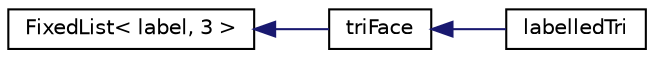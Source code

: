digraph "Graphical Class Hierarchy"
{
  bgcolor="transparent";
  edge [fontname="Helvetica",fontsize="10",labelfontname="Helvetica",labelfontsize="10"];
  node [fontname="Helvetica",fontsize="10",shape=record];
  rankdir="LR";
  Node1 [label="FixedList\< label, 3 \>",height=0.2,width=0.4,color="black",URL="$a00836.html"];
  Node1 -> Node2 [dir="back",color="midnightblue",fontsize="10",style="solid",fontname="Helvetica"];
  Node2 [label="triFace",height=0.2,width=0.4,color="black",URL="$a02772.html",tooltip="A triangular face using a FixedList of labels corresponding to mesh vertices. "];
  Node2 -> Node3 [dir="back",color="midnightblue",fontsize="10",style="solid",fontname="Helvetica"];
  Node3 [label="labelledTri",height=0.2,width=0.4,color="black",URL="$a01280.html",tooltip="Triangle with additional region number. "];
}
